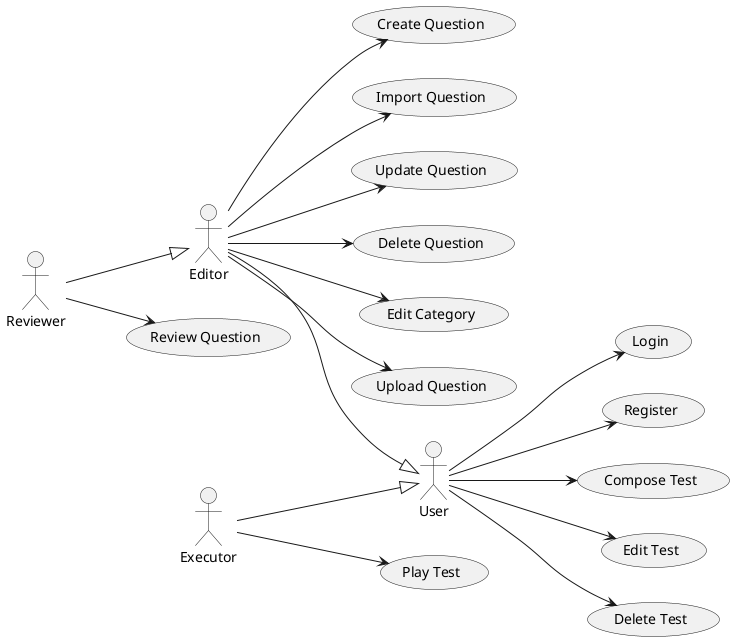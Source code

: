 @startuml useCases_app
left to right direction
actor User
actor Editor
actor Reviewer
usecase "Login" as login
usecase "Register" as register
usecase "Create Question" as createQ
usecase "Import Question" as importQ
usecase "Update Question" as updateQ
usecase "Delete Question" as deleteQ

usecase "Compose Test" as composeT
usecase "Edit Test" as editT
usecase "Delete Test" as deleteT
usecase "Play Test" as playT

usecase "Edit Category" as editC
usecase "Upload Question" as uploadQ

usecase "Review Question" as review

Editor --|> User
Reviewer --|> Editor
Executor --|> User

Editor --> createQ
Editor --> importQ
Editor --> updateQ
Editor --> deleteQ
Editor --> uploadQ

User --> login
User --> register
User --> composeT
User --> editT
User --> deleteT
Executor --> playT

Editor --> editC

Reviewer --> review



@enduml